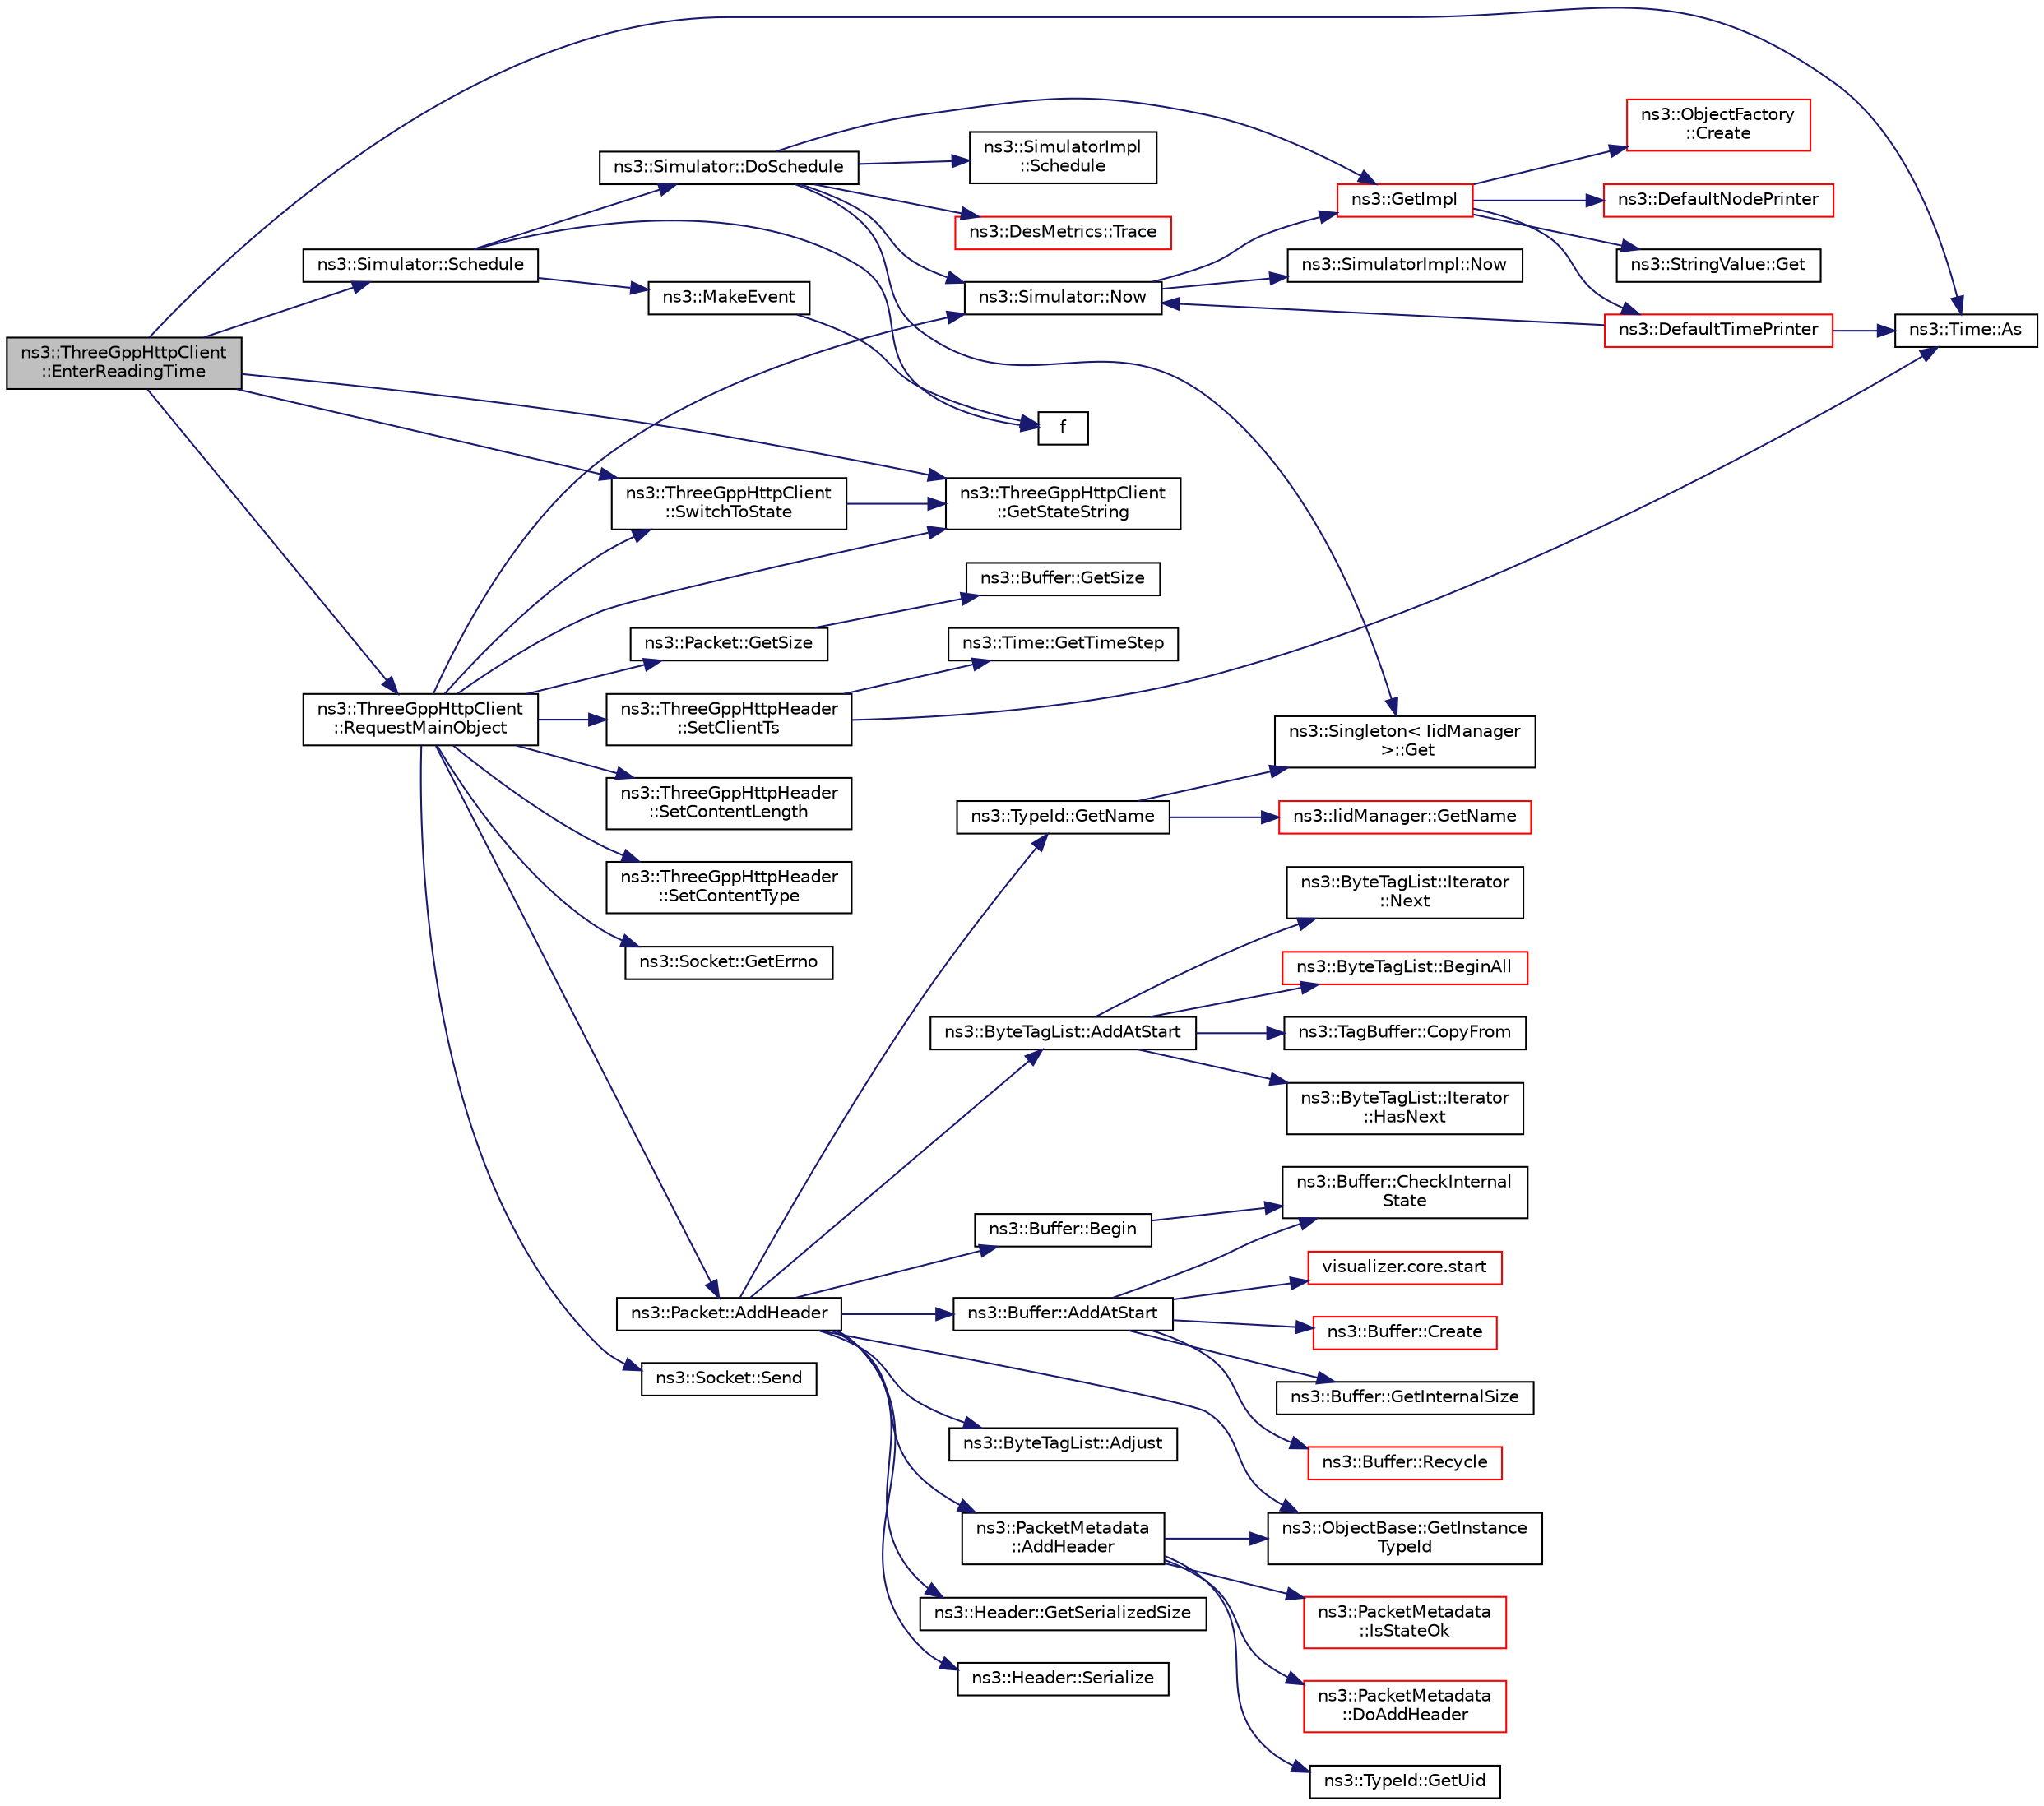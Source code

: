 digraph "ns3::ThreeGppHttpClient::EnterReadingTime"
{
 // LATEX_PDF_SIZE
  edge [fontname="Helvetica",fontsize="10",labelfontname="Helvetica",labelfontsize="10"];
  node [fontname="Helvetica",fontsize="10",shape=record];
  rankdir="LR";
  Node1 [label="ns3::ThreeGppHttpClient\l::EnterReadingTime",height=0.2,width=0.4,color="black", fillcolor="grey75", style="filled", fontcolor="black",tooltip="Becomes idle for a randomly determined amount of time, and then triggers RequestMainObject()."];
  Node1 -> Node2 [color="midnightblue",fontsize="10",style="solid",fontname="Helvetica"];
  Node2 [label="ns3::Time::As",height=0.2,width=0.4,color="black", fillcolor="white", style="filled",URL="$classns3_1_1_time.html#ad5198e31c2512226ca0e58b31fad7fd0",tooltip="Attach a unit to a Time, to facilitate output in a specific unit."];
  Node1 -> Node3 [color="midnightblue",fontsize="10",style="solid",fontname="Helvetica"];
  Node3 [label="ns3::ThreeGppHttpClient\l::GetStateString",height=0.2,width=0.4,color="black", fillcolor="white", style="filled",URL="$classns3_1_1_three_gpp_http_client.html#af854e2efe067dd6624203d58262b72f0",tooltip="Returns the current state of the application in string format."];
  Node1 -> Node4 [color="midnightblue",fontsize="10",style="solid",fontname="Helvetica"];
  Node4 [label="ns3::ThreeGppHttpClient\l::RequestMainObject",height=0.2,width=0.4,color="black", fillcolor="white", style="filled",URL="$classns3_1_1_three_gpp_http_client.html#ac7bc98d0f86b39a14edd219f96e18ad6",tooltip="Send a request object for a main object to the destination web server."];
  Node4 -> Node5 [color="midnightblue",fontsize="10",style="solid",fontname="Helvetica"];
  Node5 [label="ns3::Packet::AddHeader",height=0.2,width=0.4,color="black", fillcolor="white", style="filled",URL="$classns3_1_1_packet.html#a465108c595a0bc592095cbcab1832ed8",tooltip="Add header to this packet."];
  Node5 -> Node6 [color="midnightblue",fontsize="10",style="solid",fontname="Helvetica"];
  Node6 [label="ns3::ByteTagList::AddAtStart",height=0.2,width=0.4,color="black", fillcolor="white", style="filled",URL="$classns3_1_1_byte_tag_list.html#acb4563fbe4299c55af41ba7a166b71d5",tooltip="Make sure that all offsets are bigger than prependOffset which represents the location where new byte..."];
  Node6 -> Node7 [color="midnightblue",fontsize="10",style="solid",fontname="Helvetica"];
  Node7 [label="ns3::ByteTagList::BeginAll",height=0.2,width=0.4,color="red", fillcolor="white", style="filled",URL="$classns3_1_1_byte_tag_list.html#ab1d2c5671ea01900fa9ef58e33d1e739",tooltip="Returns an iterator pointing to the very first tag in this list."];
  Node6 -> Node9 [color="midnightblue",fontsize="10",style="solid",fontname="Helvetica"];
  Node9 [label="ns3::TagBuffer::CopyFrom",height=0.2,width=0.4,color="black", fillcolor="white", style="filled",URL="$classns3_1_1_tag_buffer.html#afe07a9e117449ff5b5d5857291671349",tooltip="Copy the nternal structure of another TagBuffer."];
  Node6 -> Node10 [color="midnightblue",fontsize="10",style="solid",fontname="Helvetica"];
  Node10 [label="ns3::ByteTagList::Iterator\l::HasNext",height=0.2,width=0.4,color="black", fillcolor="white", style="filled",URL="$classns3_1_1_byte_tag_list_1_1_iterator.html#a44e33e812e3eba4fdc168e36380853af",tooltip="Used to determine if the iterator is at the end of the byteTagList."];
  Node6 -> Node11 [color="midnightblue",fontsize="10",style="solid",fontname="Helvetica"];
  Node11 [label="ns3::ByteTagList::Iterator\l::Next",height=0.2,width=0.4,color="black", fillcolor="white", style="filled",URL="$classns3_1_1_byte_tag_list_1_1_iterator.html#af521864d800baab1d9c5262f59ce4433",tooltip="Returns the next Item from the ByteTagList."];
  Node5 -> Node12 [color="midnightblue",fontsize="10",style="solid",fontname="Helvetica"];
  Node12 [label="ns3::Buffer::AddAtStart",height=0.2,width=0.4,color="black", fillcolor="white", style="filled",URL="$classns3_1_1_buffer.html#a8abd8164c3671d3dadc98fc66fade7b1",tooltip=" "];
  Node12 -> Node13 [color="midnightblue",fontsize="10",style="solid",fontname="Helvetica"];
  Node13 [label="ns3::Buffer::CheckInternal\lState",height=0.2,width=0.4,color="black", fillcolor="white", style="filled",URL="$classns3_1_1_buffer.html#a200897ee202518b0d2bf91ead4e82be9",tooltip="Checks the internal buffer structures consistency."];
  Node12 -> Node14 [color="midnightblue",fontsize="10",style="solid",fontname="Helvetica"];
  Node14 [label="ns3::Buffer::Create",height=0.2,width=0.4,color="red", fillcolor="white", style="filled",URL="$classns3_1_1_buffer.html#a340c9888e35cf55d024808adfbd75913",tooltip="Create a buffer data storage."];
  Node12 -> Node17 [color="midnightblue",fontsize="10",style="solid",fontname="Helvetica"];
  Node17 [label="ns3::Buffer::GetInternalSize",height=0.2,width=0.4,color="black", fillcolor="white", style="filled",URL="$classns3_1_1_buffer.html#a1042168f1f6f3b24ad08a668662ab373",tooltip="Get the buffer real size."];
  Node12 -> Node18 [color="midnightblue",fontsize="10",style="solid",fontname="Helvetica"];
  Node18 [label="ns3::Buffer::Recycle",height=0.2,width=0.4,color="red", fillcolor="white", style="filled",URL="$classns3_1_1_buffer.html#aa14d4354b6de0c9d6044805f6503ecd2",tooltip="Recycle the buffer memory."];
  Node12 -> Node19 [color="midnightblue",fontsize="10",style="solid",fontname="Helvetica"];
  Node19 [label="visualizer.core.start",height=0.2,width=0.4,color="red", fillcolor="white", style="filled",URL="$namespacevisualizer_1_1core.html#a2a35e5d8a34af358b508dac8635754e0",tooltip=" "];
  Node5 -> Node22 [color="midnightblue",fontsize="10",style="solid",fontname="Helvetica"];
  Node22 [label="ns3::PacketMetadata\l::AddHeader",height=0.2,width=0.4,color="black", fillcolor="white", style="filled",URL="$classns3_1_1_packet_metadata.html#abdce736c4c5f647242f0808c0d2f9249",tooltip="Add an header."];
  Node22 -> Node23 [color="midnightblue",fontsize="10",style="solid",fontname="Helvetica"];
  Node23 [label="ns3::PacketMetadata\l::DoAddHeader",height=0.2,width=0.4,color="red", fillcolor="white", style="filled",URL="$classns3_1_1_packet_metadata.html#ae5ad09674e28733405c49b2655c51a5a",tooltip="Add an header."];
  Node22 -> Node35 [color="midnightblue",fontsize="10",style="solid",fontname="Helvetica"];
  Node35 [label="ns3::ObjectBase::GetInstance\lTypeId",height=0.2,width=0.4,color="black", fillcolor="white", style="filled",URL="$classns3_1_1_object_base.html#abe5b43a6f5b99a92a4c3122db31f06fb",tooltip="Get the most derived TypeId for this Object."];
  Node22 -> Node36 [color="midnightblue",fontsize="10",style="solid",fontname="Helvetica"];
  Node36 [label="ns3::TypeId::GetUid",height=0.2,width=0.4,color="black", fillcolor="white", style="filled",URL="$classns3_1_1_type_id.html#a429535085325d6f926724771446d9047",tooltip="Get the internal id of this TypeId."];
  Node22 -> Node37 [color="midnightblue",fontsize="10",style="solid",fontname="Helvetica"];
  Node37 [label="ns3::PacketMetadata\l::IsStateOk",height=0.2,width=0.4,color="red", fillcolor="white", style="filled",URL="$classns3_1_1_packet_metadata.html#a547dc7d09f1b2d41a28445a91c2fcf37",tooltip="Check if the metadata state is ok."];
  Node5 -> Node42 [color="midnightblue",fontsize="10",style="solid",fontname="Helvetica"];
  Node42 [label="ns3::ByteTagList::Adjust",height=0.2,width=0.4,color="black", fillcolor="white", style="filled",URL="$classns3_1_1_byte_tag_list.html#a1fec06d7e6daaf8039cf2a148e4090f2",tooltip="Adjust the offsets stored internally by the adjustment delta."];
  Node5 -> Node43 [color="midnightblue",fontsize="10",style="solid",fontname="Helvetica"];
  Node43 [label="ns3::Buffer::Begin",height=0.2,width=0.4,color="black", fillcolor="white", style="filled",URL="$classns3_1_1_buffer.html#acb977a0179de9abe4e295ce22023b4ca",tooltip=" "];
  Node43 -> Node13 [color="midnightblue",fontsize="10",style="solid",fontname="Helvetica"];
  Node5 -> Node35 [color="midnightblue",fontsize="10",style="solid",fontname="Helvetica"];
  Node5 -> Node44 [color="midnightblue",fontsize="10",style="solid",fontname="Helvetica"];
  Node44 [label="ns3::TypeId::GetName",height=0.2,width=0.4,color="black", fillcolor="white", style="filled",URL="$classns3_1_1_type_id.html#abc4965475a579c2afdc668d7a7d58374",tooltip="Get the name."];
  Node44 -> Node45 [color="midnightblue",fontsize="10",style="solid",fontname="Helvetica"];
  Node45 [label="ns3::Singleton\< IidManager\l \>::Get",height=0.2,width=0.4,color="black", fillcolor="white", style="filled",URL="$classns3_1_1_singleton.html#a80a2cd3c25a27ea72add7a9f7a141ffa",tooltip="Get a pointer to the singleton instance."];
  Node44 -> Node46 [color="midnightblue",fontsize="10",style="solid",fontname="Helvetica"];
  Node46 [label="ns3::IidManager::GetName",height=0.2,width=0.4,color="red", fillcolor="white", style="filled",URL="$classns3_1_1_iid_manager.html#a6658aaa8120efd885e98addb76a6f1d4",tooltip="Get the name of a type id."];
  Node5 -> Node48 [color="midnightblue",fontsize="10",style="solid",fontname="Helvetica"];
  Node48 [label="ns3::Header::GetSerializedSize",height=0.2,width=0.4,color="black", fillcolor="white", style="filled",URL="$classns3_1_1_header.html#a6ef0497eabc1b1fb0ad42738eb73f934",tooltip=" "];
  Node5 -> Node49 [color="midnightblue",fontsize="10",style="solid",fontname="Helvetica"];
  Node49 [label="ns3::Header::Serialize",height=0.2,width=0.4,color="black", fillcolor="white", style="filled",URL="$classns3_1_1_header.html#afb61f1aac69ff8349a6bfe521fab5404",tooltip=" "];
  Node4 -> Node50 [color="midnightblue",fontsize="10",style="solid",fontname="Helvetica"];
  Node50 [label="ns3::Socket::GetErrno",height=0.2,width=0.4,color="black", fillcolor="white", style="filled",URL="$classns3_1_1_socket.html#ae489616249d946f3c0dc831c05d0d711",tooltip="Get last error number."];
  Node4 -> Node51 [color="midnightblue",fontsize="10",style="solid",fontname="Helvetica"];
  Node51 [label="ns3::Packet::GetSize",height=0.2,width=0.4,color="black", fillcolor="white", style="filled",URL="$classns3_1_1_packet.html#afff7cb1ff518ee6dc0d424e10a5ad6ec",tooltip="Returns the the size in bytes of the packet (including the zero-filled initial payload)."];
  Node51 -> Node52 [color="midnightblue",fontsize="10",style="solid",fontname="Helvetica"];
  Node52 [label="ns3::Buffer::GetSize",height=0.2,width=0.4,color="black", fillcolor="white", style="filled",URL="$classns3_1_1_buffer.html#a60c9172d2b102f8856c81b2126c8b209",tooltip=" "];
  Node4 -> Node3 [color="midnightblue",fontsize="10",style="solid",fontname="Helvetica"];
  Node4 -> Node53 [color="midnightblue",fontsize="10",style="solid",fontname="Helvetica"];
  Node53 [label="ns3::Simulator::Now",height=0.2,width=0.4,color="black", fillcolor="white", style="filled",URL="$classns3_1_1_simulator.html#ac3178fa975b419f7875e7105be122800",tooltip="Return the current simulation virtual time."];
  Node53 -> Node54 [color="midnightblue",fontsize="10",style="solid",fontname="Helvetica"];
  Node54 [label="ns3::GetImpl",height=0.2,width=0.4,color="red", fillcolor="white", style="filled",URL="$group__simulator.html#ga42eb4eddad41528d4d99794a3dae3fd0",tooltip="Get the SimulatorImpl singleton."];
  Node54 -> Node55 [color="midnightblue",fontsize="10",style="solid",fontname="Helvetica"];
  Node55 [label="ns3::ObjectFactory\l::Create",height=0.2,width=0.4,color="red", fillcolor="white", style="filled",URL="$classns3_1_1_object_factory.html#a52eda277f4aaab54266134ba48102ad7",tooltip="Create an Object instance of the configured TypeId."];
  Node54 -> Node79 [color="midnightblue",fontsize="10",style="solid",fontname="Helvetica"];
  Node79 [label="ns3::DefaultNodePrinter",height=0.2,width=0.4,color="red", fillcolor="white", style="filled",URL="$group__logging.html#gac4c06cbbed12229d85991ced145f6be2",tooltip="Default node id printer implementation."];
  Node54 -> Node82 [color="midnightblue",fontsize="10",style="solid",fontname="Helvetica"];
  Node82 [label="ns3::DefaultTimePrinter",height=0.2,width=0.4,color="red", fillcolor="white", style="filled",URL="$namespacens3.html#ae01c3c7786b644dfb8a0bb8f1201b269",tooltip="Default Time printer."];
  Node82 -> Node2 [color="midnightblue",fontsize="10",style="solid",fontname="Helvetica"];
  Node82 -> Node53 [color="midnightblue",fontsize="10",style="solid",fontname="Helvetica"];
  Node54 -> Node84 [color="midnightblue",fontsize="10",style="solid",fontname="Helvetica"];
  Node84 [label="ns3::StringValue::Get",height=0.2,width=0.4,color="black", fillcolor="white", style="filled",URL="$classns3_1_1_string_value.html#a6f208c2778fe1c7882e5cb429b8326ae",tooltip=" "];
  Node53 -> Node96 [color="midnightblue",fontsize="10",style="solid",fontname="Helvetica"];
  Node96 [label="ns3::SimulatorImpl::Now",height=0.2,width=0.4,color="black", fillcolor="white", style="filled",URL="$classns3_1_1_simulator_impl.html#aa516c50060846adc6fd316e83ef0797c",tooltip="Return the current simulation virtual time."];
  Node4 -> Node97 [color="midnightblue",fontsize="10",style="solid",fontname="Helvetica"];
  Node97 [label="ns3::Socket::Send",height=0.2,width=0.4,color="black", fillcolor="white", style="filled",URL="$classns3_1_1_socket.html#a036901c8f485fe5b6eab93b7f2ec289d",tooltip="Send data (or dummy data) to the remote host."];
  Node4 -> Node98 [color="midnightblue",fontsize="10",style="solid",fontname="Helvetica"];
  Node98 [label="ns3::ThreeGppHttpHeader\l::SetClientTs",height=0.2,width=0.4,color="black", fillcolor="white", style="filled",URL="$classns3_1_1_three_gpp_http_header.html#a0154a3596a01633a184dbcd3b7125bb7",tooltip=" "];
  Node98 -> Node2 [color="midnightblue",fontsize="10",style="solid",fontname="Helvetica"];
  Node98 -> Node99 [color="midnightblue",fontsize="10",style="solid",fontname="Helvetica"];
  Node99 [label="ns3::Time::GetTimeStep",height=0.2,width=0.4,color="black", fillcolor="white", style="filled",URL="$classns3_1_1_time.html#a363390860dcce2d549b83b5fe3e08657",tooltip="Get the raw time value, in the current resolution unit."];
  Node4 -> Node100 [color="midnightblue",fontsize="10",style="solid",fontname="Helvetica"];
  Node100 [label="ns3::ThreeGppHttpHeader\l::SetContentLength",height=0.2,width=0.4,color="black", fillcolor="white", style="filled",URL="$classns3_1_1_three_gpp_http_header.html#a3f0fab7c665151810d2258bbf0de5b9f",tooltip=" "];
  Node4 -> Node101 [color="midnightblue",fontsize="10",style="solid",fontname="Helvetica"];
  Node101 [label="ns3::ThreeGppHttpHeader\l::SetContentType",height=0.2,width=0.4,color="black", fillcolor="white", style="filled",URL="$classns3_1_1_three_gpp_http_header.html#a545bd38289bcb5d5c096a33d11a0824e",tooltip=" "];
  Node4 -> Node102 [color="midnightblue",fontsize="10",style="solid",fontname="Helvetica"];
  Node102 [label="ns3::ThreeGppHttpClient\l::SwitchToState",height=0.2,width=0.4,color="black", fillcolor="white", style="filled",URL="$classns3_1_1_three_gpp_http_client.html#a33144ec53d743cbdb37ae0cb43d97eda",tooltip="Change the state of the client."];
  Node102 -> Node3 [color="midnightblue",fontsize="10",style="solid",fontname="Helvetica"];
  Node1 -> Node103 [color="midnightblue",fontsize="10",style="solid",fontname="Helvetica"];
  Node103 [label="ns3::Simulator::Schedule",height=0.2,width=0.4,color="black", fillcolor="white", style="filled",URL="$classns3_1_1_simulator.html#a3da7d28335c8ac0e3e86781f766df241",tooltip="Schedule an event to expire after delay."];
  Node103 -> Node104 [color="midnightblue",fontsize="10",style="solid",fontname="Helvetica"];
  Node104 [label="ns3::Simulator::DoSchedule",height=0.2,width=0.4,color="black", fillcolor="white", style="filled",URL="$classns3_1_1_simulator.html#a47af23973938819bdc89cb2807e09ed5",tooltip="Implementation of the various Schedule methods."];
  Node104 -> Node45 [color="midnightblue",fontsize="10",style="solid",fontname="Helvetica"];
  Node104 -> Node54 [color="midnightblue",fontsize="10",style="solid",fontname="Helvetica"];
  Node104 -> Node53 [color="midnightblue",fontsize="10",style="solid",fontname="Helvetica"];
  Node104 -> Node105 [color="midnightblue",fontsize="10",style="solid",fontname="Helvetica"];
  Node105 [label="ns3::SimulatorImpl\l::Schedule",height=0.2,width=0.4,color="black", fillcolor="white", style="filled",URL="$classns3_1_1_simulator_impl.html#a24eac97ca7dc0e64162e3596064cfb5c",tooltip="Schedule a future event execution (in the same context)."];
  Node104 -> Node106 [color="midnightblue",fontsize="10",style="solid",fontname="Helvetica"];
  Node106 [label="ns3::DesMetrics::Trace",height=0.2,width=0.4,color="red", fillcolor="white", style="filled",URL="$classns3_1_1_des_metrics.html#ab7c6c097412d0398affbc9f8d2643160",tooltip="Trace an event to self at the time it is scheduled."];
  Node103 -> Node112 [color="midnightblue",fontsize="10",style="solid",fontname="Helvetica"];
  Node112 [label="f",height=0.2,width=0.4,color="black", fillcolor="white", style="filled",URL="$80211b_8c.html#ae7ffc1a8f84fa47a0812b2f2b9627132",tooltip=" "];
  Node103 -> Node113 [color="midnightblue",fontsize="10",style="solid",fontname="Helvetica"];
  Node113 [label="ns3::MakeEvent",height=0.2,width=0.4,color="black", fillcolor="white", style="filled",URL="$group__makeeventfnptr.html#ga289a28a2497c18a9bd299e5e2014094b",tooltip="Make an EventImpl from a function pointer taking varying numbers of arguments."];
  Node113 -> Node112 [color="midnightblue",fontsize="10",style="solid",fontname="Helvetica"];
  Node1 -> Node102 [color="midnightblue",fontsize="10",style="solid",fontname="Helvetica"];
}
